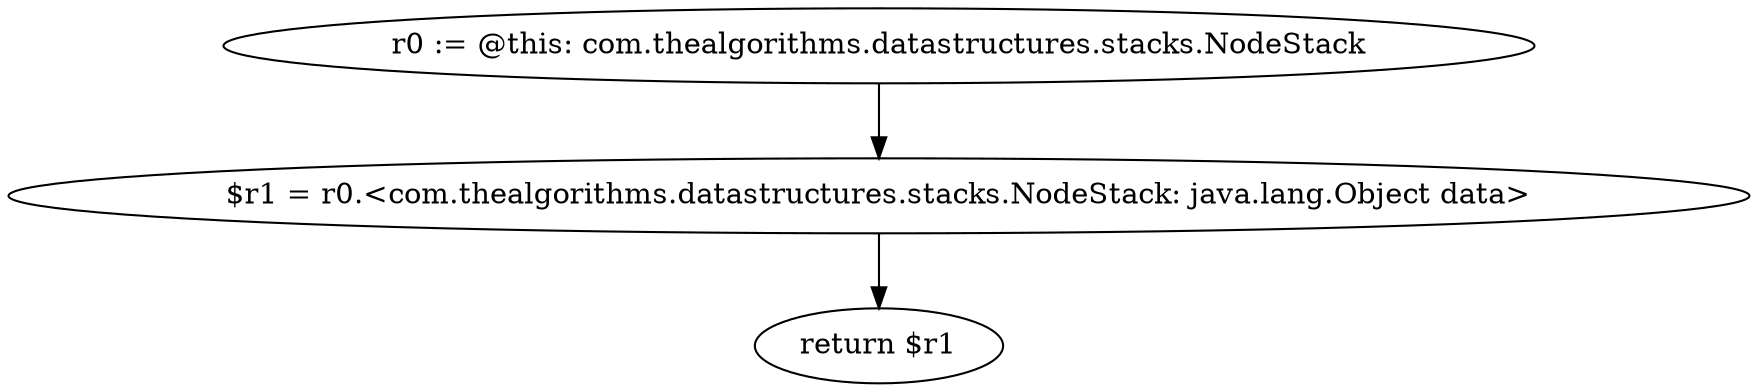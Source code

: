 digraph "unitGraph" {
    "r0 := @this: com.thealgorithms.datastructures.stacks.NodeStack"
    "$r1 = r0.<com.thealgorithms.datastructures.stacks.NodeStack: java.lang.Object data>"
    "return $r1"
    "r0 := @this: com.thealgorithms.datastructures.stacks.NodeStack"->"$r1 = r0.<com.thealgorithms.datastructures.stacks.NodeStack: java.lang.Object data>";
    "$r1 = r0.<com.thealgorithms.datastructures.stacks.NodeStack: java.lang.Object data>"->"return $r1";
}
